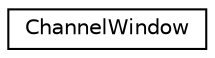 digraph "Graphical Class Hierarchy"
{
 // LATEX_PDF_SIZE
  edge [fontname="Helvetica",fontsize="10",labelfontname="Helvetica",labelfontsize="10"];
  node [fontname="Helvetica",fontsize="10",shape=record];
  rankdir="LR";
  Node0 [label="ChannelWindow",height=0.2,width=0.4,color="black", fillcolor="white", style="filled",URL="$classChannelWindow.html",tooltip=" "];
}
